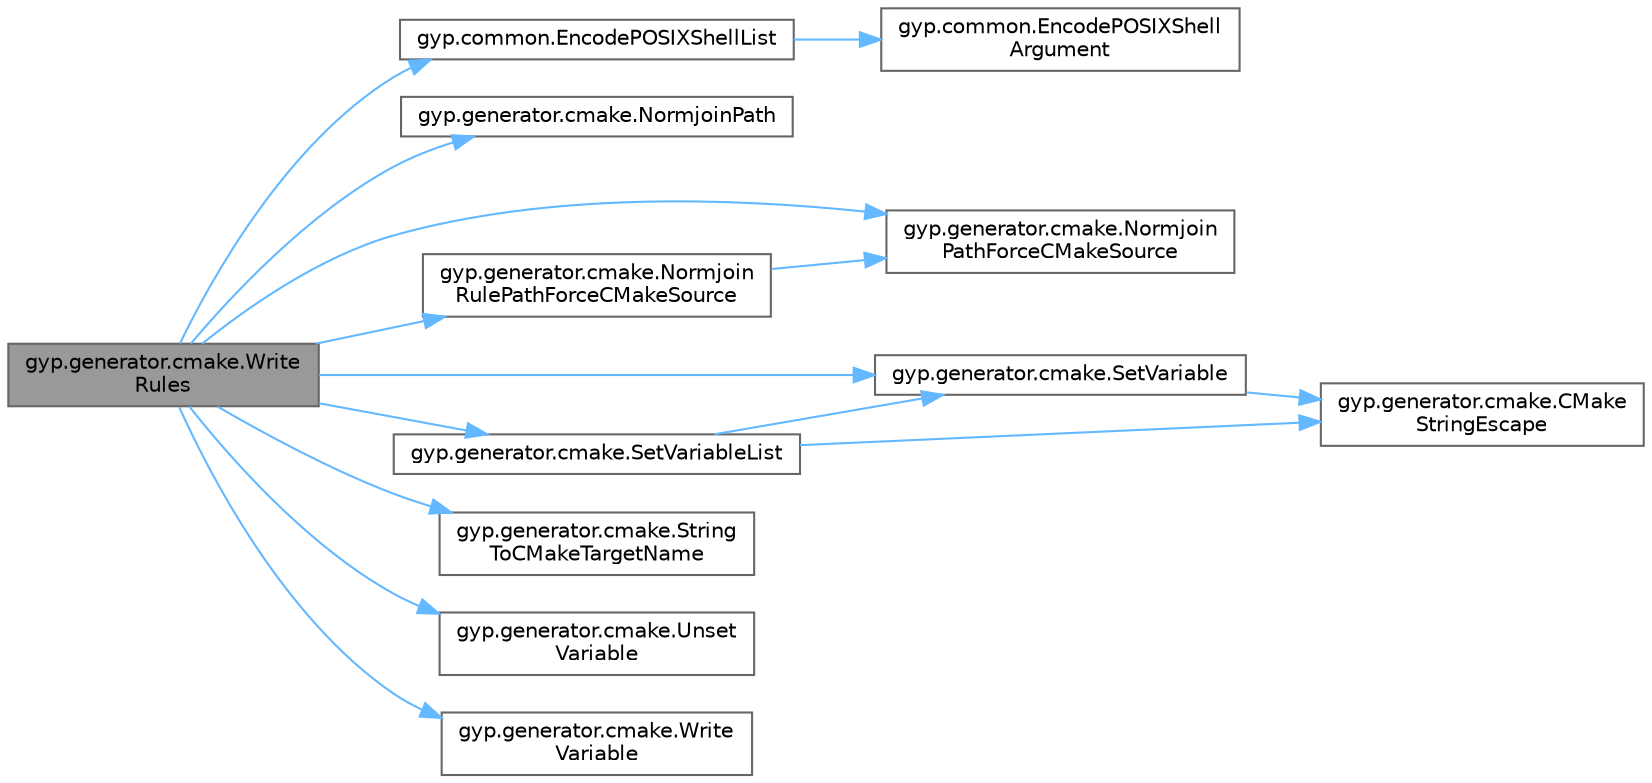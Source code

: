 digraph "gyp.generator.cmake.WriteRules"
{
 // LATEX_PDF_SIZE
  bgcolor="transparent";
  edge [fontname=Helvetica,fontsize=10,labelfontname=Helvetica,labelfontsize=10];
  node [fontname=Helvetica,fontsize=10,shape=box,height=0.2,width=0.4];
  rankdir="LR";
  Node1 [id="Node000001",label="gyp.generator.cmake.Write\lRules",height=0.2,width=0.4,color="gray40", fillcolor="grey60", style="filled", fontcolor="black",tooltip=" "];
  Node1 -> Node2 [id="edge1_Node000001_Node000002",color="steelblue1",style="solid",tooltip=" "];
  Node2 [id="Node000002",label="gyp.common.EncodePOSIXShellList",height=0.2,width=0.4,color="grey40", fillcolor="white", style="filled",URL="$namespacegyp_1_1common.html#a1681405bb09a2eda416079b3ed7de917",tooltip=" "];
  Node2 -> Node3 [id="edge2_Node000002_Node000003",color="steelblue1",style="solid",tooltip=" "];
  Node3 [id="Node000003",label="gyp.common.EncodePOSIXShell\lArgument",height=0.2,width=0.4,color="grey40", fillcolor="white", style="filled",URL="$namespacegyp_1_1common.html#a2e45d4d865602a9046dc070c5545e87b",tooltip=" "];
  Node1 -> Node4 [id="edge3_Node000001_Node000004",color="steelblue1",style="solid",tooltip=" "];
  Node4 [id="Node000004",label="gyp.generator.cmake.NormjoinPath",height=0.2,width=0.4,color="grey40", fillcolor="white", style="filled",URL="$namespacegyp_1_1generator_1_1cmake.html#ab9a54e8429ea4dafe901947062436230",tooltip=" "];
  Node1 -> Node5 [id="edge4_Node000001_Node000005",color="steelblue1",style="solid",tooltip=" "];
  Node5 [id="Node000005",label="gyp.generator.cmake.Normjoin\lPathForceCMakeSource",height=0.2,width=0.4,color="grey40", fillcolor="white", style="filled",URL="$namespacegyp_1_1generator_1_1cmake.html#aa66dc3f1850aeb8ac3b865044b3d9113",tooltip=" "];
  Node1 -> Node6 [id="edge5_Node000001_Node000006",color="steelblue1",style="solid",tooltip=" "];
  Node6 [id="Node000006",label="gyp.generator.cmake.Normjoin\lRulePathForceCMakeSource",height=0.2,width=0.4,color="grey40", fillcolor="white", style="filled",URL="$namespacegyp_1_1generator_1_1cmake.html#abb4b7b3ad649787b82debc35939d0874",tooltip=" "];
  Node6 -> Node5 [id="edge6_Node000006_Node000005",color="steelblue1",style="solid",tooltip=" "];
  Node1 -> Node7 [id="edge7_Node000001_Node000007",color="steelblue1",style="solid",tooltip=" "];
  Node7 [id="Node000007",label="gyp.generator.cmake.SetVariable",height=0.2,width=0.4,color="grey40", fillcolor="white", style="filled",URL="$namespacegyp_1_1generator_1_1cmake.html#affa21f36ef73a3d339d97ab0a5939559",tooltip=" "];
  Node7 -> Node8 [id="edge8_Node000007_Node000008",color="steelblue1",style="solid",tooltip=" "];
  Node8 [id="Node000008",label="gyp.generator.cmake.CMake\lStringEscape",height=0.2,width=0.4,color="grey40", fillcolor="white", style="filled",URL="$namespacegyp_1_1generator_1_1cmake.html#a79eae0680ce728e6ff53796c3bfb08d5",tooltip=" "];
  Node1 -> Node9 [id="edge9_Node000001_Node000009",color="steelblue1",style="solid",tooltip=" "];
  Node9 [id="Node000009",label="gyp.generator.cmake.SetVariableList",height=0.2,width=0.4,color="grey40", fillcolor="white", style="filled",URL="$namespacegyp_1_1generator_1_1cmake.html#a930ecc27bac8e8eff33eb4523b82a5ba",tooltip=" "];
  Node9 -> Node8 [id="edge10_Node000009_Node000008",color="steelblue1",style="solid",tooltip=" "];
  Node9 -> Node7 [id="edge11_Node000009_Node000007",color="steelblue1",style="solid",tooltip=" "];
  Node1 -> Node10 [id="edge12_Node000001_Node000010",color="steelblue1",style="solid",tooltip=" "];
  Node10 [id="Node000010",label="gyp.generator.cmake.String\lToCMakeTargetName",height=0.2,width=0.4,color="grey40", fillcolor="white", style="filled",URL="$namespacegyp_1_1generator_1_1cmake.html#a0555c06a6f18f26c8dfde9490d618622",tooltip=" "];
  Node1 -> Node11 [id="edge13_Node000001_Node000011",color="steelblue1",style="solid",tooltip=" "];
  Node11 [id="Node000011",label="gyp.generator.cmake.Unset\lVariable",height=0.2,width=0.4,color="grey40", fillcolor="white", style="filled",URL="$namespacegyp_1_1generator_1_1cmake.html#abf5ff1d9526ddbbba59ff260e20322d7",tooltip=" "];
  Node1 -> Node12 [id="edge14_Node000001_Node000012",color="steelblue1",style="solid",tooltip=" "];
  Node12 [id="Node000012",label="gyp.generator.cmake.Write\lVariable",height=0.2,width=0.4,color="grey40", fillcolor="white", style="filled",URL="$namespacegyp_1_1generator_1_1cmake.html#a01c1945107c4652c622293ac17f581b6",tooltip=" "];
}
